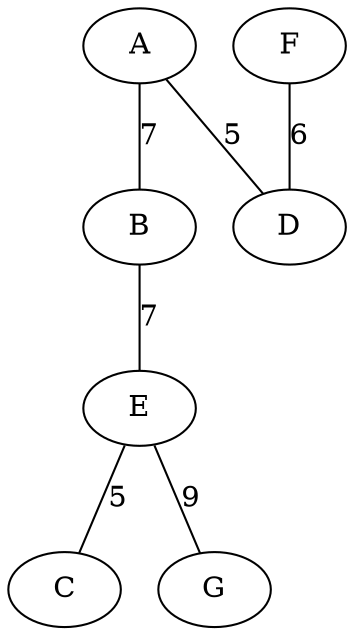 graph graph1{ 
A -- D [label = "5"];
A -- B [label = "7"];
B -- E [label = "7"];
E -- C [label = "5"];
E -- G [label = "9"];
F -- D [label = "6"];
 } 